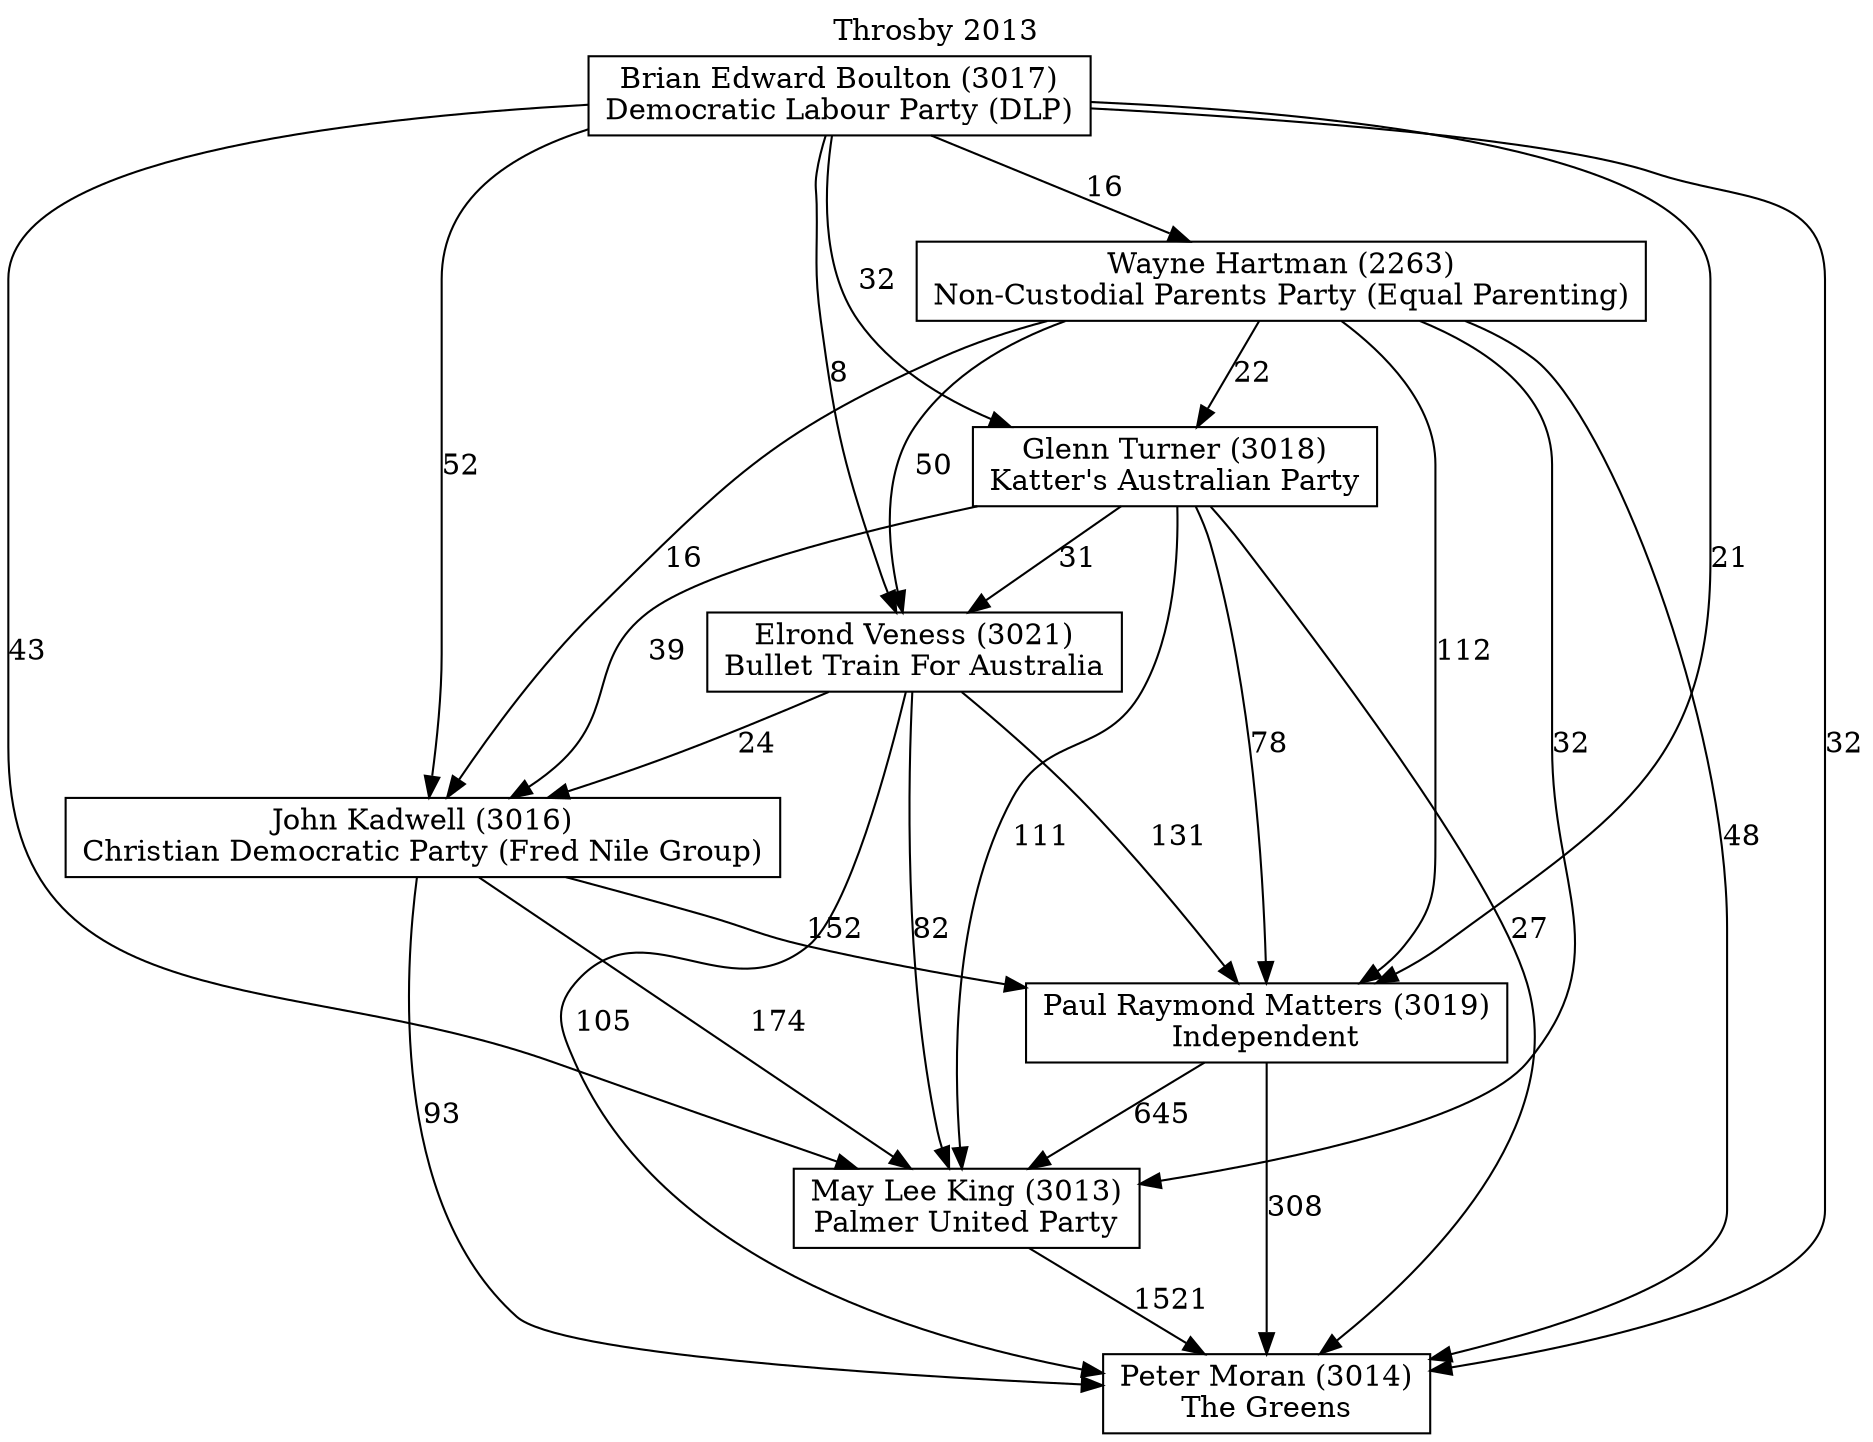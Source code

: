 // House preference flow
digraph "Peter Moran (3014)_Throsby_2013" {
	graph [label="Throsby 2013" labelloc=t mclimit=10]
	node [shape=box]
	"Peter Moran (3014)" [label="Peter Moran (3014)
The Greens"]
	"May Lee King (3013)" [label="May Lee King (3013)
Palmer United Party"]
	"Paul Raymond Matters (3019)" [label="Paul Raymond Matters (3019)
Independent"]
	"John Kadwell (3016)" [label="John Kadwell (3016)
Christian Democratic Party (Fred Nile Group)"]
	"Elrond Veness (3021)" [label="Elrond Veness (3021)
Bullet Train For Australia"]
	"Glenn Turner (3018)" [label="Glenn Turner (3018)
Katter's Australian Party"]
	"Wayne Hartman (2263)" [label="Wayne Hartman (2263)
Non-Custodial Parents Party (Equal Parenting)"]
	"Brian Edward Boulton (3017)" [label="Brian Edward Boulton (3017)
Democratic Labour Party (DLP)"]
	"Peter Moran (3014)" [label="Peter Moran (3014)
The Greens"]
	"Paul Raymond Matters (3019)" [label="Paul Raymond Matters (3019)
Independent"]
	"John Kadwell (3016)" [label="John Kadwell (3016)
Christian Democratic Party (Fred Nile Group)"]
	"Elrond Veness (3021)" [label="Elrond Veness (3021)
Bullet Train For Australia"]
	"Glenn Turner (3018)" [label="Glenn Turner (3018)
Katter's Australian Party"]
	"Wayne Hartman (2263)" [label="Wayne Hartman (2263)
Non-Custodial Parents Party (Equal Parenting)"]
	"Brian Edward Boulton (3017)" [label="Brian Edward Boulton (3017)
Democratic Labour Party (DLP)"]
	"Peter Moran (3014)" [label="Peter Moran (3014)
The Greens"]
	"John Kadwell (3016)" [label="John Kadwell (3016)
Christian Democratic Party (Fred Nile Group)"]
	"Elrond Veness (3021)" [label="Elrond Veness (3021)
Bullet Train For Australia"]
	"Glenn Turner (3018)" [label="Glenn Turner (3018)
Katter's Australian Party"]
	"Wayne Hartman (2263)" [label="Wayne Hartman (2263)
Non-Custodial Parents Party (Equal Parenting)"]
	"Brian Edward Boulton (3017)" [label="Brian Edward Boulton (3017)
Democratic Labour Party (DLP)"]
	"Peter Moran (3014)" [label="Peter Moran (3014)
The Greens"]
	"Elrond Veness (3021)" [label="Elrond Veness (3021)
Bullet Train For Australia"]
	"Glenn Turner (3018)" [label="Glenn Turner (3018)
Katter's Australian Party"]
	"Wayne Hartman (2263)" [label="Wayne Hartman (2263)
Non-Custodial Parents Party (Equal Parenting)"]
	"Brian Edward Boulton (3017)" [label="Brian Edward Boulton (3017)
Democratic Labour Party (DLP)"]
	"Peter Moran (3014)" [label="Peter Moran (3014)
The Greens"]
	"Glenn Turner (3018)" [label="Glenn Turner (3018)
Katter's Australian Party"]
	"Wayne Hartman (2263)" [label="Wayne Hartman (2263)
Non-Custodial Parents Party (Equal Parenting)"]
	"Brian Edward Boulton (3017)" [label="Brian Edward Boulton (3017)
Democratic Labour Party (DLP)"]
	"Peter Moran (3014)" [label="Peter Moran (3014)
The Greens"]
	"Wayne Hartman (2263)" [label="Wayne Hartman (2263)
Non-Custodial Parents Party (Equal Parenting)"]
	"Brian Edward Boulton (3017)" [label="Brian Edward Boulton (3017)
Democratic Labour Party (DLP)"]
	"Peter Moran (3014)" [label="Peter Moran (3014)
The Greens"]
	"Brian Edward Boulton (3017)" [label="Brian Edward Boulton (3017)
Democratic Labour Party (DLP)"]
	"Brian Edward Boulton (3017)" [label="Brian Edward Boulton (3017)
Democratic Labour Party (DLP)"]
	"Wayne Hartman (2263)" [label="Wayne Hartman (2263)
Non-Custodial Parents Party (Equal Parenting)"]
	"Brian Edward Boulton (3017)" [label="Brian Edward Boulton (3017)
Democratic Labour Party (DLP)"]
	"Brian Edward Boulton (3017)" [label="Brian Edward Boulton (3017)
Democratic Labour Party (DLP)"]
	"Glenn Turner (3018)" [label="Glenn Turner (3018)
Katter's Australian Party"]
	"Wayne Hartman (2263)" [label="Wayne Hartman (2263)
Non-Custodial Parents Party (Equal Parenting)"]
	"Brian Edward Boulton (3017)" [label="Brian Edward Boulton (3017)
Democratic Labour Party (DLP)"]
	"Glenn Turner (3018)" [label="Glenn Turner (3018)
Katter's Australian Party"]
	"Brian Edward Boulton (3017)" [label="Brian Edward Boulton (3017)
Democratic Labour Party (DLP)"]
	"Brian Edward Boulton (3017)" [label="Brian Edward Boulton (3017)
Democratic Labour Party (DLP)"]
	"Wayne Hartman (2263)" [label="Wayne Hartman (2263)
Non-Custodial Parents Party (Equal Parenting)"]
	"Brian Edward Boulton (3017)" [label="Brian Edward Boulton (3017)
Democratic Labour Party (DLP)"]
	"Brian Edward Boulton (3017)" [label="Brian Edward Boulton (3017)
Democratic Labour Party (DLP)"]
	"Elrond Veness (3021)" [label="Elrond Veness (3021)
Bullet Train For Australia"]
	"Glenn Turner (3018)" [label="Glenn Turner (3018)
Katter's Australian Party"]
	"Wayne Hartman (2263)" [label="Wayne Hartman (2263)
Non-Custodial Parents Party (Equal Parenting)"]
	"Brian Edward Boulton (3017)" [label="Brian Edward Boulton (3017)
Democratic Labour Party (DLP)"]
	"Elrond Veness (3021)" [label="Elrond Veness (3021)
Bullet Train For Australia"]
	"Wayne Hartman (2263)" [label="Wayne Hartman (2263)
Non-Custodial Parents Party (Equal Parenting)"]
	"Brian Edward Boulton (3017)" [label="Brian Edward Boulton (3017)
Democratic Labour Party (DLP)"]
	"Elrond Veness (3021)" [label="Elrond Veness (3021)
Bullet Train For Australia"]
	"Brian Edward Boulton (3017)" [label="Brian Edward Boulton (3017)
Democratic Labour Party (DLP)"]
	"Brian Edward Boulton (3017)" [label="Brian Edward Boulton (3017)
Democratic Labour Party (DLP)"]
	"Wayne Hartman (2263)" [label="Wayne Hartman (2263)
Non-Custodial Parents Party (Equal Parenting)"]
	"Brian Edward Boulton (3017)" [label="Brian Edward Boulton (3017)
Democratic Labour Party (DLP)"]
	"Brian Edward Boulton (3017)" [label="Brian Edward Boulton (3017)
Democratic Labour Party (DLP)"]
	"Glenn Turner (3018)" [label="Glenn Turner (3018)
Katter's Australian Party"]
	"Wayne Hartman (2263)" [label="Wayne Hartman (2263)
Non-Custodial Parents Party (Equal Parenting)"]
	"Brian Edward Boulton (3017)" [label="Brian Edward Boulton (3017)
Democratic Labour Party (DLP)"]
	"Glenn Turner (3018)" [label="Glenn Turner (3018)
Katter's Australian Party"]
	"Brian Edward Boulton (3017)" [label="Brian Edward Boulton (3017)
Democratic Labour Party (DLP)"]
	"Brian Edward Boulton (3017)" [label="Brian Edward Boulton (3017)
Democratic Labour Party (DLP)"]
	"Wayne Hartman (2263)" [label="Wayne Hartman (2263)
Non-Custodial Parents Party (Equal Parenting)"]
	"Brian Edward Boulton (3017)" [label="Brian Edward Boulton (3017)
Democratic Labour Party (DLP)"]
	"Brian Edward Boulton (3017)" [label="Brian Edward Boulton (3017)
Democratic Labour Party (DLP)"]
	"John Kadwell (3016)" [label="John Kadwell (3016)
Christian Democratic Party (Fred Nile Group)"]
	"Elrond Veness (3021)" [label="Elrond Veness (3021)
Bullet Train For Australia"]
	"Glenn Turner (3018)" [label="Glenn Turner (3018)
Katter's Australian Party"]
	"Wayne Hartman (2263)" [label="Wayne Hartman (2263)
Non-Custodial Parents Party (Equal Parenting)"]
	"Brian Edward Boulton (3017)" [label="Brian Edward Boulton (3017)
Democratic Labour Party (DLP)"]
	"John Kadwell (3016)" [label="John Kadwell (3016)
Christian Democratic Party (Fred Nile Group)"]
	"Glenn Turner (3018)" [label="Glenn Turner (3018)
Katter's Australian Party"]
	"Wayne Hartman (2263)" [label="Wayne Hartman (2263)
Non-Custodial Parents Party (Equal Parenting)"]
	"Brian Edward Boulton (3017)" [label="Brian Edward Boulton (3017)
Democratic Labour Party (DLP)"]
	"John Kadwell (3016)" [label="John Kadwell (3016)
Christian Democratic Party (Fred Nile Group)"]
	"Wayne Hartman (2263)" [label="Wayne Hartman (2263)
Non-Custodial Parents Party (Equal Parenting)"]
	"Brian Edward Boulton (3017)" [label="Brian Edward Boulton (3017)
Democratic Labour Party (DLP)"]
	"John Kadwell (3016)" [label="John Kadwell (3016)
Christian Democratic Party (Fred Nile Group)"]
	"Brian Edward Boulton (3017)" [label="Brian Edward Boulton (3017)
Democratic Labour Party (DLP)"]
	"Brian Edward Boulton (3017)" [label="Brian Edward Boulton (3017)
Democratic Labour Party (DLP)"]
	"Wayne Hartman (2263)" [label="Wayne Hartman (2263)
Non-Custodial Parents Party (Equal Parenting)"]
	"Brian Edward Boulton (3017)" [label="Brian Edward Boulton (3017)
Democratic Labour Party (DLP)"]
	"Brian Edward Boulton (3017)" [label="Brian Edward Boulton (3017)
Democratic Labour Party (DLP)"]
	"Glenn Turner (3018)" [label="Glenn Turner (3018)
Katter's Australian Party"]
	"Wayne Hartman (2263)" [label="Wayne Hartman (2263)
Non-Custodial Parents Party (Equal Parenting)"]
	"Brian Edward Boulton (3017)" [label="Brian Edward Boulton (3017)
Democratic Labour Party (DLP)"]
	"Glenn Turner (3018)" [label="Glenn Turner (3018)
Katter's Australian Party"]
	"Brian Edward Boulton (3017)" [label="Brian Edward Boulton (3017)
Democratic Labour Party (DLP)"]
	"Brian Edward Boulton (3017)" [label="Brian Edward Boulton (3017)
Democratic Labour Party (DLP)"]
	"Wayne Hartman (2263)" [label="Wayne Hartman (2263)
Non-Custodial Parents Party (Equal Parenting)"]
	"Brian Edward Boulton (3017)" [label="Brian Edward Boulton (3017)
Democratic Labour Party (DLP)"]
	"Brian Edward Boulton (3017)" [label="Brian Edward Boulton (3017)
Democratic Labour Party (DLP)"]
	"Elrond Veness (3021)" [label="Elrond Veness (3021)
Bullet Train For Australia"]
	"Glenn Turner (3018)" [label="Glenn Turner (3018)
Katter's Australian Party"]
	"Wayne Hartman (2263)" [label="Wayne Hartman (2263)
Non-Custodial Parents Party (Equal Parenting)"]
	"Brian Edward Boulton (3017)" [label="Brian Edward Boulton (3017)
Democratic Labour Party (DLP)"]
	"Elrond Veness (3021)" [label="Elrond Veness (3021)
Bullet Train For Australia"]
	"Wayne Hartman (2263)" [label="Wayne Hartman (2263)
Non-Custodial Parents Party (Equal Parenting)"]
	"Brian Edward Boulton (3017)" [label="Brian Edward Boulton (3017)
Democratic Labour Party (DLP)"]
	"Elrond Veness (3021)" [label="Elrond Veness (3021)
Bullet Train For Australia"]
	"Brian Edward Boulton (3017)" [label="Brian Edward Boulton (3017)
Democratic Labour Party (DLP)"]
	"Brian Edward Boulton (3017)" [label="Brian Edward Boulton (3017)
Democratic Labour Party (DLP)"]
	"Wayne Hartman (2263)" [label="Wayne Hartman (2263)
Non-Custodial Parents Party (Equal Parenting)"]
	"Brian Edward Boulton (3017)" [label="Brian Edward Boulton (3017)
Democratic Labour Party (DLP)"]
	"Brian Edward Boulton (3017)" [label="Brian Edward Boulton (3017)
Democratic Labour Party (DLP)"]
	"Glenn Turner (3018)" [label="Glenn Turner (3018)
Katter's Australian Party"]
	"Wayne Hartman (2263)" [label="Wayne Hartman (2263)
Non-Custodial Parents Party (Equal Parenting)"]
	"Brian Edward Boulton (3017)" [label="Brian Edward Boulton (3017)
Democratic Labour Party (DLP)"]
	"Glenn Turner (3018)" [label="Glenn Turner (3018)
Katter's Australian Party"]
	"Brian Edward Boulton (3017)" [label="Brian Edward Boulton (3017)
Democratic Labour Party (DLP)"]
	"Brian Edward Boulton (3017)" [label="Brian Edward Boulton (3017)
Democratic Labour Party (DLP)"]
	"Wayne Hartman (2263)" [label="Wayne Hartman (2263)
Non-Custodial Parents Party (Equal Parenting)"]
	"Brian Edward Boulton (3017)" [label="Brian Edward Boulton (3017)
Democratic Labour Party (DLP)"]
	"Brian Edward Boulton (3017)" [label="Brian Edward Boulton (3017)
Democratic Labour Party (DLP)"]
	"Paul Raymond Matters (3019)" [label="Paul Raymond Matters (3019)
Independent"]
	"John Kadwell (3016)" [label="John Kadwell (3016)
Christian Democratic Party (Fred Nile Group)"]
	"Elrond Veness (3021)" [label="Elrond Veness (3021)
Bullet Train For Australia"]
	"Glenn Turner (3018)" [label="Glenn Turner (3018)
Katter's Australian Party"]
	"Wayne Hartman (2263)" [label="Wayne Hartman (2263)
Non-Custodial Parents Party (Equal Parenting)"]
	"Brian Edward Boulton (3017)" [label="Brian Edward Boulton (3017)
Democratic Labour Party (DLP)"]
	"Paul Raymond Matters (3019)" [label="Paul Raymond Matters (3019)
Independent"]
	"Elrond Veness (3021)" [label="Elrond Veness (3021)
Bullet Train For Australia"]
	"Glenn Turner (3018)" [label="Glenn Turner (3018)
Katter's Australian Party"]
	"Wayne Hartman (2263)" [label="Wayne Hartman (2263)
Non-Custodial Parents Party (Equal Parenting)"]
	"Brian Edward Boulton (3017)" [label="Brian Edward Boulton (3017)
Democratic Labour Party (DLP)"]
	"Paul Raymond Matters (3019)" [label="Paul Raymond Matters (3019)
Independent"]
	"Glenn Turner (3018)" [label="Glenn Turner (3018)
Katter's Australian Party"]
	"Wayne Hartman (2263)" [label="Wayne Hartman (2263)
Non-Custodial Parents Party (Equal Parenting)"]
	"Brian Edward Boulton (3017)" [label="Brian Edward Boulton (3017)
Democratic Labour Party (DLP)"]
	"Paul Raymond Matters (3019)" [label="Paul Raymond Matters (3019)
Independent"]
	"Wayne Hartman (2263)" [label="Wayne Hartman (2263)
Non-Custodial Parents Party (Equal Parenting)"]
	"Brian Edward Boulton (3017)" [label="Brian Edward Boulton (3017)
Democratic Labour Party (DLP)"]
	"Paul Raymond Matters (3019)" [label="Paul Raymond Matters (3019)
Independent"]
	"Brian Edward Boulton (3017)" [label="Brian Edward Boulton (3017)
Democratic Labour Party (DLP)"]
	"Brian Edward Boulton (3017)" [label="Brian Edward Boulton (3017)
Democratic Labour Party (DLP)"]
	"Wayne Hartman (2263)" [label="Wayne Hartman (2263)
Non-Custodial Parents Party (Equal Parenting)"]
	"Brian Edward Boulton (3017)" [label="Brian Edward Boulton (3017)
Democratic Labour Party (DLP)"]
	"Brian Edward Boulton (3017)" [label="Brian Edward Boulton (3017)
Democratic Labour Party (DLP)"]
	"Glenn Turner (3018)" [label="Glenn Turner (3018)
Katter's Australian Party"]
	"Wayne Hartman (2263)" [label="Wayne Hartman (2263)
Non-Custodial Parents Party (Equal Parenting)"]
	"Brian Edward Boulton (3017)" [label="Brian Edward Boulton (3017)
Democratic Labour Party (DLP)"]
	"Glenn Turner (3018)" [label="Glenn Turner (3018)
Katter's Australian Party"]
	"Brian Edward Boulton (3017)" [label="Brian Edward Boulton (3017)
Democratic Labour Party (DLP)"]
	"Brian Edward Boulton (3017)" [label="Brian Edward Boulton (3017)
Democratic Labour Party (DLP)"]
	"Wayne Hartman (2263)" [label="Wayne Hartman (2263)
Non-Custodial Parents Party (Equal Parenting)"]
	"Brian Edward Boulton (3017)" [label="Brian Edward Boulton (3017)
Democratic Labour Party (DLP)"]
	"Brian Edward Boulton (3017)" [label="Brian Edward Boulton (3017)
Democratic Labour Party (DLP)"]
	"Elrond Veness (3021)" [label="Elrond Veness (3021)
Bullet Train For Australia"]
	"Glenn Turner (3018)" [label="Glenn Turner (3018)
Katter's Australian Party"]
	"Wayne Hartman (2263)" [label="Wayne Hartman (2263)
Non-Custodial Parents Party (Equal Parenting)"]
	"Brian Edward Boulton (3017)" [label="Brian Edward Boulton (3017)
Democratic Labour Party (DLP)"]
	"Elrond Veness (3021)" [label="Elrond Veness (3021)
Bullet Train For Australia"]
	"Wayne Hartman (2263)" [label="Wayne Hartman (2263)
Non-Custodial Parents Party (Equal Parenting)"]
	"Brian Edward Boulton (3017)" [label="Brian Edward Boulton (3017)
Democratic Labour Party (DLP)"]
	"Elrond Veness (3021)" [label="Elrond Veness (3021)
Bullet Train For Australia"]
	"Brian Edward Boulton (3017)" [label="Brian Edward Boulton (3017)
Democratic Labour Party (DLP)"]
	"Brian Edward Boulton (3017)" [label="Brian Edward Boulton (3017)
Democratic Labour Party (DLP)"]
	"Wayne Hartman (2263)" [label="Wayne Hartman (2263)
Non-Custodial Parents Party (Equal Parenting)"]
	"Brian Edward Boulton (3017)" [label="Brian Edward Boulton (3017)
Democratic Labour Party (DLP)"]
	"Brian Edward Boulton (3017)" [label="Brian Edward Boulton (3017)
Democratic Labour Party (DLP)"]
	"Glenn Turner (3018)" [label="Glenn Turner (3018)
Katter's Australian Party"]
	"Wayne Hartman (2263)" [label="Wayne Hartman (2263)
Non-Custodial Parents Party (Equal Parenting)"]
	"Brian Edward Boulton (3017)" [label="Brian Edward Boulton (3017)
Democratic Labour Party (DLP)"]
	"Glenn Turner (3018)" [label="Glenn Turner (3018)
Katter's Australian Party"]
	"Brian Edward Boulton (3017)" [label="Brian Edward Boulton (3017)
Democratic Labour Party (DLP)"]
	"Brian Edward Boulton (3017)" [label="Brian Edward Boulton (3017)
Democratic Labour Party (DLP)"]
	"Wayne Hartman (2263)" [label="Wayne Hartman (2263)
Non-Custodial Parents Party (Equal Parenting)"]
	"Brian Edward Boulton (3017)" [label="Brian Edward Boulton (3017)
Democratic Labour Party (DLP)"]
	"Brian Edward Boulton (3017)" [label="Brian Edward Boulton (3017)
Democratic Labour Party (DLP)"]
	"John Kadwell (3016)" [label="John Kadwell (3016)
Christian Democratic Party (Fred Nile Group)"]
	"Elrond Veness (3021)" [label="Elrond Veness (3021)
Bullet Train For Australia"]
	"Glenn Turner (3018)" [label="Glenn Turner (3018)
Katter's Australian Party"]
	"Wayne Hartman (2263)" [label="Wayne Hartman (2263)
Non-Custodial Parents Party (Equal Parenting)"]
	"Brian Edward Boulton (3017)" [label="Brian Edward Boulton (3017)
Democratic Labour Party (DLP)"]
	"John Kadwell (3016)" [label="John Kadwell (3016)
Christian Democratic Party (Fred Nile Group)"]
	"Glenn Turner (3018)" [label="Glenn Turner (3018)
Katter's Australian Party"]
	"Wayne Hartman (2263)" [label="Wayne Hartman (2263)
Non-Custodial Parents Party (Equal Parenting)"]
	"Brian Edward Boulton (3017)" [label="Brian Edward Boulton (3017)
Democratic Labour Party (DLP)"]
	"John Kadwell (3016)" [label="John Kadwell (3016)
Christian Democratic Party (Fred Nile Group)"]
	"Wayne Hartman (2263)" [label="Wayne Hartman (2263)
Non-Custodial Parents Party (Equal Parenting)"]
	"Brian Edward Boulton (3017)" [label="Brian Edward Boulton (3017)
Democratic Labour Party (DLP)"]
	"John Kadwell (3016)" [label="John Kadwell (3016)
Christian Democratic Party (Fred Nile Group)"]
	"Brian Edward Boulton (3017)" [label="Brian Edward Boulton (3017)
Democratic Labour Party (DLP)"]
	"Brian Edward Boulton (3017)" [label="Brian Edward Boulton (3017)
Democratic Labour Party (DLP)"]
	"Wayne Hartman (2263)" [label="Wayne Hartman (2263)
Non-Custodial Parents Party (Equal Parenting)"]
	"Brian Edward Boulton (3017)" [label="Brian Edward Boulton (3017)
Democratic Labour Party (DLP)"]
	"Brian Edward Boulton (3017)" [label="Brian Edward Boulton (3017)
Democratic Labour Party (DLP)"]
	"Glenn Turner (3018)" [label="Glenn Turner (3018)
Katter's Australian Party"]
	"Wayne Hartman (2263)" [label="Wayne Hartman (2263)
Non-Custodial Parents Party (Equal Parenting)"]
	"Brian Edward Boulton (3017)" [label="Brian Edward Boulton (3017)
Democratic Labour Party (DLP)"]
	"Glenn Turner (3018)" [label="Glenn Turner (3018)
Katter's Australian Party"]
	"Brian Edward Boulton (3017)" [label="Brian Edward Boulton (3017)
Democratic Labour Party (DLP)"]
	"Brian Edward Boulton (3017)" [label="Brian Edward Boulton (3017)
Democratic Labour Party (DLP)"]
	"Wayne Hartman (2263)" [label="Wayne Hartman (2263)
Non-Custodial Parents Party (Equal Parenting)"]
	"Brian Edward Boulton (3017)" [label="Brian Edward Boulton (3017)
Democratic Labour Party (DLP)"]
	"Brian Edward Boulton (3017)" [label="Brian Edward Boulton (3017)
Democratic Labour Party (DLP)"]
	"Elrond Veness (3021)" [label="Elrond Veness (3021)
Bullet Train For Australia"]
	"Glenn Turner (3018)" [label="Glenn Turner (3018)
Katter's Australian Party"]
	"Wayne Hartman (2263)" [label="Wayne Hartman (2263)
Non-Custodial Parents Party (Equal Parenting)"]
	"Brian Edward Boulton (3017)" [label="Brian Edward Boulton (3017)
Democratic Labour Party (DLP)"]
	"Elrond Veness (3021)" [label="Elrond Veness (3021)
Bullet Train For Australia"]
	"Wayne Hartman (2263)" [label="Wayne Hartman (2263)
Non-Custodial Parents Party (Equal Parenting)"]
	"Brian Edward Boulton (3017)" [label="Brian Edward Boulton (3017)
Democratic Labour Party (DLP)"]
	"Elrond Veness (3021)" [label="Elrond Veness (3021)
Bullet Train For Australia"]
	"Brian Edward Boulton (3017)" [label="Brian Edward Boulton (3017)
Democratic Labour Party (DLP)"]
	"Brian Edward Boulton (3017)" [label="Brian Edward Boulton (3017)
Democratic Labour Party (DLP)"]
	"Wayne Hartman (2263)" [label="Wayne Hartman (2263)
Non-Custodial Parents Party (Equal Parenting)"]
	"Brian Edward Boulton (3017)" [label="Brian Edward Boulton (3017)
Democratic Labour Party (DLP)"]
	"Brian Edward Boulton (3017)" [label="Brian Edward Boulton (3017)
Democratic Labour Party (DLP)"]
	"Glenn Turner (3018)" [label="Glenn Turner (3018)
Katter's Australian Party"]
	"Wayne Hartman (2263)" [label="Wayne Hartman (2263)
Non-Custodial Parents Party (Equal Parenting)"]
	"Brian Edward Boulton (3017)" [label="Brian Edward Boulton (3017)
Democratic Labour Party (DLP)"]
	"Glenn Turner (3018)" [label="Glenn Turner (3018)
Katter's Australian Party"]
	"Brian Edward Boulton (3017)" [label="Brian Edward Boulton (3017)
Democratic Labour Party (DLP)"]
	"Brian Edward Boulton (3017)" [label="Brian Edward Boulton (3017)
Democratic Labour Party (DLP)"]
	"Wayne Hartman (2263)" [label="Wayne Hartman (2263)
Non-Custodial Parents Party (Equal Parenting)"]
	"Brian Edward Boulton (3017)" [label="Brian Edward Boulton (3017)
Democratic Labour Party (DLP)"]
	"Brian Edward Boulton (3017)" [label="Brian Edward Boulton (3017)
Democratic Labour Party (DLP)"]
	"May Lee King (3013)" [label="May Lee King (3013)
Palmer United Party"]
	"Paul Raymond Matters (3019)" [label="Paul Raymond Matters (3019)
Independent"]
	"John Kadwell (3016)" [label="John Kadwell (3016)
Christian Democratic Party (Fred Nile Group)"]
	"Elrond Veness (3021)" [label="Elrond Veness (3021)
Bullet Train For Australia"]
	"Glenn Turner (3018)" [label="Glenn Turner (3018)
Katter's Australian Party"]
	"Wayne Hartman (2263)" [label="Wayne Hartman (2263)
Non-Custodial Parents Party (Equal Parenting)"]
	"Brian Edward Boulton (3017)" [label="Brian Edward Boulton (3017)
Democratic Labour Party (DLP)"]
	"May Lee King (3013)" [label="May Lee King (3013)
Palmer United Party"]
	"John Kadwell (3016)" [label="John Kadwell (3016)
Christian Democratic Party (Fred Nile Group)"]
	"Elrond Veness (3021)" [label="Elrond Veness (3021)
Bullet Train For Australia"]
	"Glenn Turner (3018)" [label="Glenn Turner (3018)
Katter's Australian Party"]
	"Wayne Hartman (2263)" [label="Wayne Hartman (2263)
Non-Custodial Parents Party (Equal Parenting)"]
	"Brian Edward Boulton (3017)" [label="Brian Edward Boulton (3017)
Democratic Labour Party (DLP)"]
	"May Lee King (3013)" [label="May Lee King (3013)
Palmer United Party"]
	"Elrond Veness (3021)" [label="Elrond Veness (3021)
Bullet Train For Australia"]
	"Glenn Turner (3018)" [label="Glenn Turner (3018)
Katter's Australian Party"]
	"Wayne Hartman (2263)" [label="Wayne Hartman (2263)
Non-Custodial Parents Party (Equal Parenting)"]
	"Brian Edward Boulton (3017)" [label="Brian Edward Boulton (3017)
Democratic Labour Party (DLP)"]
	"May Lee King (3013)" [label="May Lee King (3013)
Palmer United Party"]
	"Glenn Turner (3018)" [label="Glenn Turner (3018)
Katter's Australian Party"]
	"Wayne Hartman (2263)" [label="Wayne Hartman (2263)
Non-Custodial Parents Party (Equal Parenting)"]
	"Brian Edward Boulton (3017)" [label="Brian Edward Boulton (3017)
Democratic Labour Party (DLP)"]
	"May Lee King (3013)" [label="May Lee King (3013)
Palmer United Party"]
	"Wayne Hartman (2263)" [label="Wayne Hartman (2263)
Non-Custodial Parents Party (Equal Parenting)"]
	"Brian Edward Boulton (3017)" [label="Brian Edward Boulton (3017)
Democratic Labour Party (DLP)"]
	"May Lee King (3013)" [label="May Lee King (3013)
Palmer United Party"]
	"Brian Edward Boulton (3017)" [label="Brian Edward Boulton (3017)
Democratic Labour Party (DLP)"]
	"Brian Edward Boulton (3017)" [label="Brian Edward Boulton (3017)
Democratic Labour Party (DLP)"]
	"Wayne Hartman (2263)" [label="Wayne Hartman (2263)
Non-Custodial Parents Party (Equal Parenting)"]
	"Brian Edward Boulton (3017)" [label="Brian Edward Boulton (3017)
Democratic Labour Party (DLP)"]
	"Brian Edward Boulton (3017)" [label="Brian Edward Boulton (3017)
Democratic Labour Party (DLP)"]
	"Glenn Turner (3018)" [label="Glenn Turner (3018)
Katter's Australian Party"]
	"Wayne Hartman (2263)" [label="Wayne Hartman (2263)
Non-Custodial Parents Party (Equal Parenting)"]
	"Brian Edward Boulton (3017)" [label="Brian Edward Boulton (3017)
Democratic Labour Party (DLP)"]
	"Glenn Turner (3018)" [label="Glenn Turner (3018)
Katter's Australian Party"]
	"Brian Edward Boulton (3017)" [label="Brian Edward Boulton (3017)
Democratic Labour Party (DLP)"]
	"Brian Edward Boulton (3017)" [label="Brian Edward Boulton (3017)
Democratic Labour Party (DLP)"]
	"Wayne Hartman (2263)" [label="Wayne Hartman (2263)
Non-Custodial Parents Party (Equal Parenting)"]
	"Brian Edward Boulton (3017)" [label="Brian Edward Boulton (3017)
Democratic Labour Party (DLP)"]
	"Brian Edward Boulton (3017)" [label="Brian Edward Boulton (3017)
Democratic Labour Party (DLP)"]
	"Elrond Veness (3021)" [label="Elrond Veness (3021)
Bullet Train For Australia"]
	"Glenn Turner (3018)" [label="Glenn Turner (3018)
Katter's Australian Party"]
	"Wayne Hartman (2263)" [label="Wayne Hartman (2263)
Non-Custodial Parents Party (Equal Parenting)"]
	"Brian Edward Boulton (3017)" [label="Brian Edward Boulton (3017)
Democratic Labour Party (DLP)"]
	"Elrond Veness (3021)" [label="Elrond Veness (3021)
Bullet Train For Australia"]
	"Wayne Hartman (2263)" [label="Wayne Hartman (2263)
Non-Custodial Parents Party (Equal Parenting)"]
	"Brian Edward Boulton (3017)" [label="Brian Edward Boulton (3017)
Democratic Labour Party (DLP)"]
	"Elrond Veness (3021)" [label="Elrond Veness (3021)
Bullet Train For Australia"]
	"Brian Edward Boulton (3017)" [label="Brian Edward Boulton (3017)
Democratic Labour Party (DLP)"]
	"Brian Edward Boulton (3017)" [label="Brian Edward Boulton (3017)
Democratic Labour Party (DLP)"]
	"Wayne Hartman (2263)" [label="Wayne Hartman (2263)
Non-Custodial Parents Party (Equal Parenting)"]
	"Brian Edward Boulton (3017)" [label="Brian Edward Boulton (3017)
Democratic Labour Party (DLP)"]
	"Brian Edward Boulton (3017)" [label="Brian Edward Boulton (3017)
Democratic Labour Party (DLP)"]
	"Glenn Turner (3018)" [label="Glenn Turner (3018)
Katter's Australian Party"]
	"Wayne Hartman (2263)" [label="Wayne Hartman (2263)
Non-Custodial Parents Party (Equal Parenting)"]
	"Brian Edward Boulton (3017)" [label="Brian Edward Boulton (3017)
Democratic Labour Party (DLP)"]
	"Glenn Turner (3018)" [label="Glenn Turner (3018)
Katter's Australian Party"]
	"Brian Edward Boulton (3017)" [label="Brian Edward Boulton (3017)
Democratic Labour Party (DLP)"]
	"Brian Edward Boulton (3017)" [label="Brian Edward Boulton (3017)
Democratic Labour Party (DLP)"]
	"Wayne Hartman (2263)" [label="Wayne Hartman (2263)
Non-Custodial Parents Party (Equal Parenting)"]
	"Brian Edward Boulton (3017)" [label="Brian Edward Boulton (3017)
Democratic Labour Party (DLP)"]
	"Brian Edward Boulton (3017)" [label="Brian Edward Boulton (3017)
Democratic Labour Party (DLP)"]
	"John Kadwell (3016)" [label="John Kadwell (3016)
Christian Democratic Party (Fred Nile Group)"]
	"Elrond Veness (3021)" [label="Elrond Veness (3021)
Bullet Train For Australia"]
	"Glenn Turner (3018)" [label="Glenn Turner (3018)
Katter's Australian Party"]
	"Wayne Hartman (2263)" [label="Wayne Hartman (2263)
Non-Custodial Parents Party (Equal Parenting)"]
	"Brian Edward Boulton (3017)" [label="Brian Edward Boulton (3017)
Democratic Labour Party (DLP)"]
	"John Kadwell (3016)" [label="John Kadwell (3016)
Christian Democratic Party (Fred Nile Group)"]
	"Glenn Turner (3018)" [label="Glenn Turner (3018)
Katter's Australian Party"]
	"Wayne Hartman (2263)" [label="Wayne Hartman (2263)
Non-Custodial Parents Party (Equal Parenting)"]
	"Brian Edward Boulton (3017)" [label="Brian Edward Boulton (3017)
Democratic Labour Party (DLP)"]
	"John Kadwell (3016)" [label="John Kadwell (3016)
Christian Democratic Party (Fred Nile Group)"]
	"Wayne Hartman (2263)" [label="Wayne Hartman (2263)
Non-Custodial Parents Party (Equal Parenting)"]
	"Brian Edward Boulton (3017)" [label="Brian Edward Boulton (3017)
Democratic Labour Party (DLP)"]
	"John Kadwell (3016)" [label="John Kadwell (3016)
Christian Democratic Party (Fred Nile Group)"]
	"Brian Edward Boulton (3017)" [label="Brian Edward Boulton (3017)
Democratic Labour Party (DLP)"]
	"Brian Edward Boulton (3017)" [label="Brian Edward Boulton (3017)
Democratic Labour Party (DLP)"]
	"Wayne Hartman (2263)" [label="Wayne Hartman (2263)
Non-Custodial Parents Party (Equal Parenting)"]
	"Brian Edward Boulton (3017)" [label="Brian Edward Boulton (3017)
Democratic Labour Party (DLP)"]
	"Brian Edward Boulton (3017)" [label="Brian Edward Boulton (3017)
Democratic Labour Party (DLP)"]
	"Glenn Turner (3018)" [label="Glenn Turner (3018)
Katter's Australian Party"]
	"Wayne Hartman (2263)" [label="Wayne Hartman (2263)
Non-Custodial Parents Party (Equal Parenting)"]
	"Brian Edward Boulton (3017)" [label="Brian Edward Boulton (3017)
Democratic Labour Party (DLP)"]
	"Glenn Turner (3018)" [label="Glenn Turner (3018)
Katter's Australian Party"]
	"Brian Edward Boulton (3017)" [label="Brian Edward Boulton (3017)
Democratic Labour Party (DLP)"]
	"Brian Edward Boulton (3017)" [label="Brian Edward Boulton (3017)
Democratic Labour Party (DLP)"]
	"Wayne Hartman (2263)" [label="Wayne Hartman (2263)
Non-Custodial Parents Party (Equal Parenting)"]
	"Brian Edward Boulton (3017)" [label="Brian Edward Boulton (3017)
Democratic Labour Party (DLP)"]
	"Brian Edward Boulton (3017)" [label="Brian Edward Boulton (3017)
Democratic Labour Party (DLP)"]
	"Elrond Veness (3021)" [label="Elrond Veness (3021)
Bullet Train For Australia"]
	"Glenn Turner (3018)" [label="Glenn Turner (3018)
Katter's Australian Party"]
	"Wayne Hartman (2263)" [label="Wayne Hartman (2263)
Non-Custodial Parents Party (Equal Parenting)"]
	"Brian Edward Boulton (3017)" [label="Brian Edward Boulton (3017)
Democratic Labour Party (DLP)"]
	"Elrond Veness (3021)" [label="Elrond Veness (3021)
Bullet Train For Australia"]
	"Wayne Hartman (2263)" [label="Wayne Hartman (2263)
Non-Custodial Parents Party (Equal Parenting)"]
	"Brian Edward Boulton (3017)" [label="Brian Edward Boulton (3017)
Democratic Labour Party (DLP)"]
	"Elrond Veness (3021)" [label="Elrond Veness (3021)
Bullet Train For Australia"]
	"Brian Edward Boulton (3017)" [label="Brian Edward Boulton (3017)
Democratic Labour Party (DLP)"]
	"Brian Edward Boulton (3017)" [label="Brian Edward Boulton (3017)
Democratic Labour Party (DLP)"]
	"Wayne Hartman (2263)" [label="Wayne Hartman (2263)
Non-Custodial Parents Party (Equal Parenting)"]
	"Brian Edward Boulton (3017)" [label="Brian Edward Boulton (3017)
Democratic Labour Party (DLP)"]
	"Brian Edward Boulton (3017)" [label="Brian Edward Boulton (3017)
Democratic Labour Party (DLP)"]
	"Glenn Turner (3018)" [label="Glenn Turner (3018)
Katter's Australian Party"]
	"Wayne Hartman (2263)" [label="Wayne Hartman (2263)
Non-Custodial Parents Party (Equal Parenting)"]
	"Brian Edward Boulton (3017)" [label="Brian Edward Boulton (3017)
Democratic Labour Party (DLP)"]
	"Glenn Turner (3018)" [label="Glenn Turner (3018)
Katter's Australian Party"]
	"Brian Edward Boulton (3017)" [label="Brian Edward Boulton (3017)
Democratic Labour Party (DLP)"]
	"Brian Edward Boulton (3017)" [label="Brian Edward Boulton (3017)
Democratic Labour Party (DLP)"]
	"Wayne Hartman (2263)" [label="Wayne Hartman (2263)
Non-Custodial Parents Party (Equal Parenting)"]
	"Brian Edward Boulton (3017)" [label="Brian Edward Boulton (3017)
Democratic Labour Party (DLP)"]
	"Brian Edward Boulton (3017)" [label="Brian Edward Boulton (3017)
Democratic Labour Party (DLP)"]
	"Paul Raymond Matters (3019)" [label="Paul Raymond Matters (3019)
Independent"]
	"John Kadwell (3016)" [label="John Kadwell (3016)
Christian Democratic Party (Fred Nile Group)"]
	"Elrond Veness (3021)" [label="Elrond Veness (3021)
Bullet Train For Australia"]
	"Glenn Turner (3018)" [label="Glenn Turner (3018)
Katter's Australian Party"]
	"Wayne Hartman (2263)" [label="Wayne Hartman (2263)
Non-Custodial Parents Party (Equal Parenting)"]
	"Brian Edward Boulton (3017)" [label="Brian Edward Boulton (3017)
Democratic Labour Party (DLP)"]
	"Paul Raymond Matters (3019)" [label="Paul Raymond Matters (3019)
Independent"]
	"Elrond Veness (3021)" [label="Elrond Veness (3021)
Bullet Train For Australia"]
	"Glenn Turner (3018)" [label="Glenn Turner (3018)
Katter's Australian Party"]
	"Wayne Hartman (2263)" [label="Wayne Hartman (2263)
Non-Custodial Parents Party (Equal Parenting)"]
	"Brian Edward Boulton (3017)" [label="Brian Edward Boulton (3017)
Democratic Labour Party (DLP)"]
	"Paul Raymond Matters (3019)" [label="Paul Raymond Matters (3019)
Independent"]
	"Glenn Turner (3018)" [label="Glenn Turner (3018)
Katter's Australian Party"]
	"Wayne Hartman (2263)" [label="Wayne Hartman (2263)
Non-Custodial Parents Party (Equal Parenting)"]
	"Brian Edward Boulton (3017)" [label="Brian Edward Boulton (3017)
Democratic Labour Party (DLP)"]
	"Paul Raymond Matters (3019)" [label="Paul Raymond Matters (3019)
Independent"]
	"Wayne Hartman (2263)" [label="Wayne Hartman (2263)
Non-Custodial Parents Party (Equal Parenting)"]
	"Brian Edward Boulton (3017)" [label="Brian Edward Boulton (3017)
Democratic Labour Party (DLP)"]
	"Paul Raymond Matters (3019)" [label="Paul Raymond Matters (3019)
Independent"]
	"Brian Edward Boulton (3017)" [label="Brian Edward Boulton (3017)
Democratic Labour Party (DLP)"]
	"Brian Edward Boulton (3017)" [label="Brian Edward Boulton (3017)
Democratic Labour Party (DLP)"]
	"Wayne Hartman (2263)" [label="Wayne Hartman (2263)
Non-Custodial Parents Party (Equal Parenting)"]
	"Brian Edward Boulton (3017)" [label="Brian Edward Boulton (3017)
Democratic Labour Party (DLP)"]
	"Brian Edward Boulton (3017)" [label="Brian Edward Boulton (3017)
Democratic Labour Party (DLP)"]
	"Glenn Turner (3018)" [label="Glenn Turner (3018)
Katter's Australian Party"]
	"Wayne Hartman (2263)" [label="Wayne Hartman (2263)
Non-Custodial Parents Party (Equal Parenting)"]
	"Brian Edward Boulton (3017)" [label="Brian Edward Boulton (3017)
Democratic Labour Party (DLP)"]
	"Glenn Turner (3018)" [label="Glenn Turner (3018)
Katter's Australian Party"]
	"Brian Edward Boulton (3017)" [label="Brian Edward Boulton (3017)
Democratic Labour Party (DLP)"]
	"Brian Edward Boulton (3017)" [label="Brian Edward Boulton (3017)
Democratic Labour Party (DLP)"]
	"Wayne Hartman (2263)" [label="Wayne Hartman (2263)
Non-Custodial Parents Party (Equal Parenting)"]
	"Brian Edward Boulton (3017)" [label="Brian Edward Boulton (3017)
Democratic Labour Party (DLP)"]
	"Brian Edward Boulton (3017)" [label="Brian Edward Boulton (3017)
Democratic Labour Party (DLP)"]
	"Elrond Veness (3021)" [label="Elrond Veness (3021)
Bullet Train For Australia"]
	"Glenn Turner (3018)" [label="Glenn Turner (3018)
Katter's Australian Party"]
	"Wayne Hartman (2263)" [label="Wayne Hartman (2263)
Non-Custodial Parents Party (Equal Parenting)"]
	"Brian Edward Boulton (3017)" [label="Brian Edward Boulton (3017)
Democratic Labour Party (DLP)"]
	"Elrond Veness (3021)" [label="Elrond Veness (3021)
Bullet Train For Australia"]
	"Wayne Hartman (2263)" [label="Wayne Hartman (2263)
Non-Custodial Parents Party (Equal Parenting)"]
	"Brian Edward Boulton (3017)" [label="Brian Edward Boulton (3017)
Democratic Labour Party (DLP)"]
	"Elrond Veness (3021)" [label="Elrond Veness (3021)
Bullet Train For Australia"]
	"Brian Edward Boulton (3017)" [label="Brian Edward Boulton (3017)
Democratic Labour Party (DLP)"]
	"Brian Edward Boulton (3017)" [label="Brian Edward Boulton (3017)
Democratic Labour Party (DLP)"]
	"Wayne Hartman (2263)" [label="Wayne Hartman (2263)
Non-Custodial Parents Party (Equal Parenting)"]
	"Brian Edward Boulton (3017)" [label="Brian Edward Boulton (3017)
Democratic Labour Party (DLP)"]
	"Brian Edward Boulton (3017)" [label="Brian Edward Boulton (3017)
Democratic Labour Party (DLP)"]
	"Glenn Turner (3018)" [label="Glenn Turner (3018)
Katter's Australian Party"]
	"Wayne Hartman (2263)" [label="Wayne Hartman (2263)
Non-Custodial Parents Party (Equal Parenting)"]
	"Brian Edward Boulton (3017)" [label="Brian Edward Boulton (3017)
Democratic Labour Party (DLP)"]
	"Glenn Turner (3018)" [label="Glenn Turner (3018)
Katter's Australian Party"]
	"Brian Edward Boulton (3017)" [label="Brian Edward Boulton (3017)
Democratic Labour Party (DLP)"]
	"Brian Edward Boulton (3017)" [label="Brian Edward Boulton (3017)
Democratic Labour Party (DLP)"]
	"Wayne Hartman (2263)" [label="Wayne Hartman (2263)
Non-Custodial Parents Party (Equal Parenting)"]
	"Brian Edward Boulton (3017)" [label="Brian Edward Boulton (3017)
Democratic Labour Party (DLP)"]
	"Brian Edward Boulton (3017)" [label="Brian Edward Boulton (3017)
Democratic Labour Party (DLP)"]
	"John Kadwell (3016)" [label="John Kadwell (3016)
Christian Democratic Party (Fred Nile Group)"]
	"Elrond Veness (3021)" [label="Elrond Veness (3021)
Bullet Train For Australia"]
	"Glenn Turner (3018)" [label="Glenn Turner (3018)
Katter's Australian Party"]
	"Wayne Hartman (2263)" [label="Wayne Hartman (2263)
Non-Custodial Parents Party (Equal Parenting)"]
	"Brian Edward Boulton (3017)" [label="Brian Edward Boulton (3017)
Democratic Labour Party (DLP)"]
	"John Kadwell (3016)" [label="John Kadwell (3016)
Christian Democratic Party (Fred Nile Group)"]
	"Glenn Turner (3018)" [label="Glenn Turner (3018)
Katter's Australian Party"]
	"Wayne Hartman (2263)" [label="Wayne Hartman (2263)
Non-Custodial Parents Party (Equal Parenting)"]
	"Brian Edward Boulton (3017)" [label="Brian Edward Boulton (3017)
Democratic Labour Party (DLP)"]
	"John Kadwell (3016)" [label="John Kadwell (3016)
Christian Democratic Party (Fred Nile Group)"]
	"Wayne Hartman (2263)" [label="Wayne Hartman (2263)
Non-Custodial Parents Party (Equal Parenting)"]
	"Brian Edward Boulton (3017)" [label="Brian Edward Boulton (3017)
Democratic Labour Party (DLP)"]
	"John Kadwell (3016)" [label="John Kadwell (3016)
Christian Democratic Party (Fred Nile Group)"]
	"Brian Edward Boulton (3017)" [label="Brian Edward Boulton (3017)
Democratic Labour Party (DLP)"]
	"Brian Edward Boulton (3017)" [label="Brian Edward Boulton (3017)
Democratic Labour Party (DLP)"]
	"Wayne Hartman (2263)" [label="Wayne Hartman (2263)
Non-Custodial Parents Party (Equal Parenting)"]
	"Brian Edward Boulton (3017)" [label="Brian Edward Boulton (3017)
Democratic Labour Party (DLP)"]
	"Brian Edward Boulton (3017)" [label="Brian Edward Boulton (3017)
Democratic Labour Party (DLP)"]
	"Glenn Turner (3018)" [label="Glenn Turner (3018)
Katter's Australian Party"]
	"Wayne Hartman (2263)" [label="Wayne Hartman (2263)
Non-Custodial Parents Party (Equal Parenting)"]
	"Brian Edward Boulton (3017)" [label="Brian Edward Boulton (3017)
Democratic Labour Party (DLP)"]
	"Glenn Turner (3018)" [label="Glenn Turner (3018)
Katter's Australian Party"]
	"Brian Edward Boulton (3017)" [label="Brian Edward Boulton (3017)
Democratic Labour Party (DLP)"]
	"Brian Edward Boulton (3017)" [label="Brian Edward Boulton (3017)
Democratic Labour Party (DLP)"]
	"Wayne Hartman (2263)" [label="Wayne Hartman (2263)
Non-Custodial Parents Party (Equal Parenting)"]
	"Brian Edward Boulton (3017)" [label="Brian Edward Boulton (3017)
Democratic Labour Party (DLP)"]
	"Brian Edward Boulton (3017)" [label="Brian Edward Boulton (3017)
Democratic Labour Party (DLP)"]
	"Elrond Veness (3021)" [label="Elrond Veness (3021)
Bullet Train For Australia"]
	"Glenn Turner (3018)" [label="Glenn Turner (3018)
Katter's Australian Party"]
	"Wayne Hartman (2263)" [label="Wayne Hartman (2263)
Non-Custodial Parents Party (Equal Parenting)"]
	"Brian Edward Boulton (3017)" [label="Brian Edward Boulton (3017)
Democratic Labour Party (DLP)"]
	"Elrond Veness (3021)" [label="Elrond Veness (3021)
Bullet Train For Australia"]
	"Wayne Hartman (2263)" [label="Wayne Hartman (2263)
Non-Custodial Parents Party (Equal Parenting)"]
	"Brian Edward Boulton (3017)" [label="Brian Edward Boulton (3017)
Democratic Labour Party (DLP)"]
	"Elrond Veness (3021)" [label="Elrond Veness (3021)
Bullet Train For Australia"]
	"Brian Edward Boulton (3017)" [label="Brian Edward Boulton (3017)
Democratic Labour Party (DLP)"]
	"Brian Edward Boulton (3017)" [label="Brian Edward Boulton (3017)
Democratic Labour Party (DLP)"]
	"Wayne Hartman (2263)" [label="Wayne Hartman (2263)
Non-Custodial Parents Party (Equal Parenting)"]
	"Brian Edward Boulton (3017)" [label="Brian Edward Boulton (3017)
Democratic Labour Party (DLP)"]
	"Brian Edward Boulton (3017)" [label="Brian Edward Boulton (3017)
Democratic Labour Party (DLP)"]
	"Glenn Turner (3018)" [label="Glenn Turner (3018)
Katter's Australian Party"]
	"Wayne Hartman (2263)" [label="Wayne Hartman (2263)
Non-Custodial Parents Party (Equal Parenting)"]
	"Brian Edward Boulton (3017)" [label="Brian Edward Boulton (3017)
Democratic Labour Party (DLP)"]
	"Glenn Turner (3018)" [label="Glenn Turner (3018)
Katter's Australian Party"]
	"Brian Edward Boulton (3017)" [label="Brian Edward Boulton (3017)
Democratic Labour Party (DLP)"]
	"Brian Edward Boulton (3017)" [label="Brian Edward Boulton (3017)
Democratic Labour Party (DLP)"]
	"Wayne Hartman (2263)" [label="Wayne Hartman (2263)
Non-Custodial Parents Party (Equal Parenting)"]
	"Brian Edward Boulton (3017)" [label="Brian Edward Boulton (3017)
Democratic Labour Party (DLP)"]
	"Brian Edward Boulton (3017)" [label="Brian Edward Boulton (3017)
Democratic Labour Party (DLP)"]
	"May Lee King (3013)" -> "Peter Moran (3014)" [label=1521]
	"Paul Raymond Matters (3019)" -> "May Lee King (3013)" [label=645]
	"John Kadwell (3016)" -> "Paul Raymond Matters (3019)" [label=152]
	"Elrond Veness (3021)" -> "John Kadwell (3016)" [label=24]
	"Glenn Turner (3018)" -> "Elrond Veness (3021)" [label=31]
	"Wayne Hartman (2263)" -> "Glenn Turner (3018)" [label=22]
	"Brian Edward Boulton (3017)" -> "Wayne Hartman (2263)" [label=16]
	"Paul Raymond Matters (3019)" -> "Peter Moran (3014)" [label=308]
	"John Kadwell (3016)" -> "Peter Moran (3014)" [label=93]
	"Elrond Veness (3021)" -> "Peter Moran (3014)" [label=105]
	"Glenn Turner (3018)" -> "Peter Moran (3014)" [label=27]
	"Wayne Hartman (2263)" -> "Peter Moran (3014)" [label=48]
	"Brian Edward Boulton (3017)" -> "Peter Moran (3014)" [label=32]
	"Brian Edward Boulton (3017)" -> "Glenn Turner (3018)" [label=32]
	"Wayne Hartman (2263)" -> "Elrond Veness (3021)" [label=50]
	"Brian Edward Boulton (3017)" -> "Elrond Veness (3021)" [label=8]
	"Glenn Turner (3018)" -> "John Kadwell (3016)" [label=39]
	"Wayne Hartman (2263)" -> "John Kadwell (3016)" [label=16]
	"Brian Edward Boulton (3017)" -> "John Kadwell (3016)" [label=52]
	"Elrond Veness (3021)" -> "Paul Raymond Matters (3019)" [label=131]
	"Glenn Turner (3018)" -> "Paul Raymond Matters (3019)" [label=78]
	"Wayne Hartman (2263)" -> "Paul Raymond Matters (3019)" [label=112]
	"Brian Edward Boulton (3017)" -> "Paul Raymond Matters (3019)" [label=21]
	"John Kadwell (3016)" -> "May Lee King (3013)" [label=174]
	"Elrond Veness (3021)" -> "May Lee King (3013)" [label=82]
	"Glenn Turner (3018)" -> "May Lee King (3013)" [label=111]
	"Wayne Hartman (2263)" -> "May Lee King (3013)" [label=32]
	"Brian Edward Boulton (3017)" -> "May Lee King (3013)" [label=43]
}
